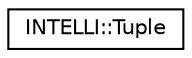 digraph "Graphical Class Hierarchy"
{
 // LATEX_PDF_SIZE
  edge [fontname="Helvetica",fontsize="10",labelfontname="Helvetica",labelfontsize="10"];
  node [fontname="Helvetica",fontsize="10",shape=record];
  rankdir="LR";
  Node0 [label="INTELLI::Tuple",height=0.2,width=0.4,color="black", fillcolor="white", style="filled",URL="$classINTELLI_1_1Tuple.html",tooltip=" "];
}
